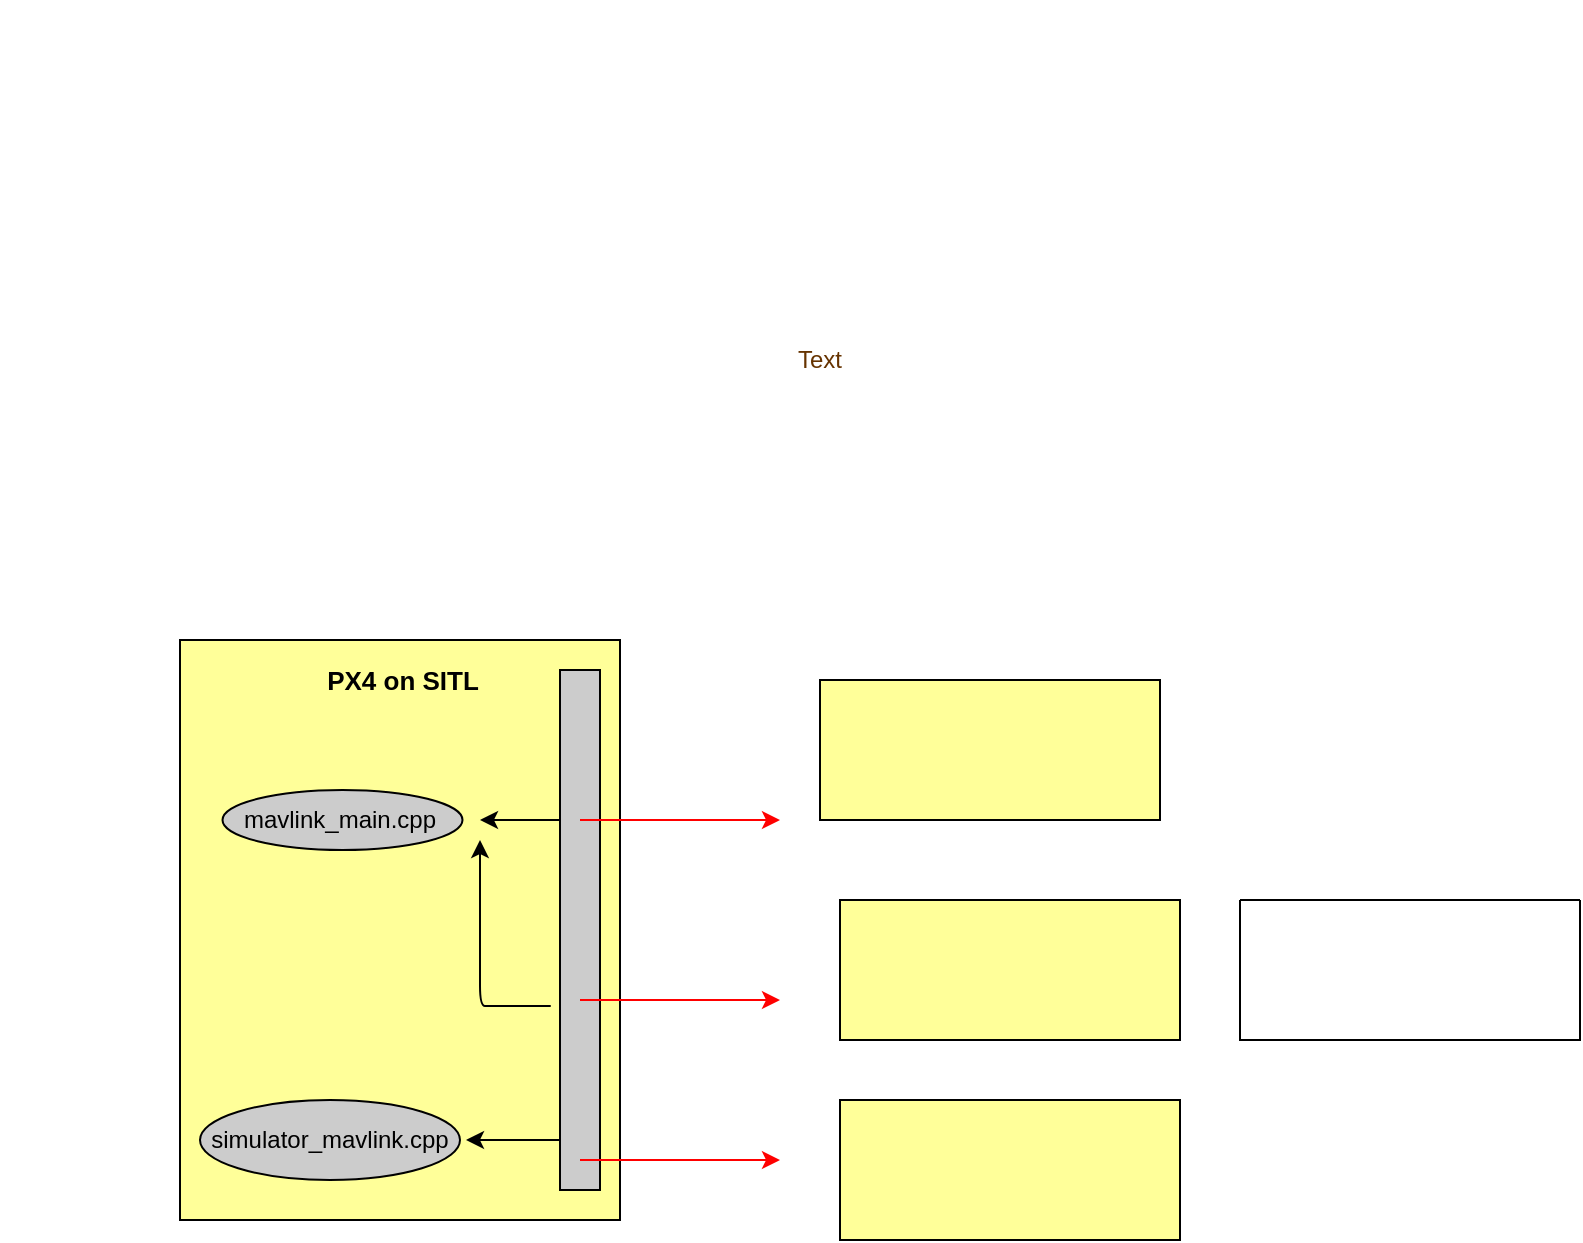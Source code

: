 <mxfile version="14.7.6" type="github">
  <diagram id="RpO5LGHMwfla2H7XVrM2" name="Page-1">
    <mxGraphModel dx="1447" dy="750" grid="1" gridSize="10" guides="0" tooltips="1" connect="0" arrows="0" fold="1" page="1" pageScale="1" pageWidth="827" pageHeight="1169" background="#ffffff" math="0" shadow="0">
      <root>
        <mxCell id="0" />
        <mxCell id="1" parent="0" />
        <mxCell id="nsEOzq8a8qYHUDQlnp_o-1" value="" style="shape=image;verticalLabelPosition=bottom;labelBackgroundColor=#ffffff;verticalAlign=top;aspect=fixed;imageAspect=0;image=https://docs.px4.io/master/assets/img/px4_sitl_overview.d5d197f2.svg;" vertex="1" parent="1">
          <mxGeometry y="40" width="483.72" height="280" as="geometry" />
        </mxCell>
        <mxCell id="nsEOzq8a8qYHUDQlnp_o-2" value="" style="swimlane;startSize=0;fillColor=#FFFF99;labelBackgroundColor=none;" vertex="1" parent="1">
          <mxGeometry x="90" y="360" width="220" height="290" as="geometry" />
        </mxCell>
        <mxCell id="nsEOzq8a8qYHUDQlnp_o-13" value="" style="rounded=0;whiteSpace=wrap;html=1;labelBackgroundColor=none;fontColor=#000000;fillColor=#FFFF99;" vertex="1" parent="nsEOzq8a8qYHUDQlnp_o-2">
          <mxGeometry width="220" height="290" as="geometry" />
        </mxCell>
        <mxCell id="nsEOzq8a8qYHUDQlnp_o-3" value="&lt;b&gt;&lt;font style=&quot;font-size: 13px&quot;&gt;PX4 on SITL&lt;/font&gt;&lt;/b&gt;" style="text;html=1;strokeColor=none;fillColor=none;align=center;verticalAlign=middle;whiteSpace=wrap;rounded=0;" vertex="1" parent="nsEOzq8a8qYHUDQlnp_o-2">
          <mxGeometry x="60" y="10" width="102.5" height="20" as="geometry" />
        </mxCell>
        <mxCell id="nsEOzq8a8qYHUDQlnp_o-4" value="" style="ellipse;whiteSpace=wrap;html=1;labelBackgroundColor=none;fontColor=#663300;fillColor=#CCCCCC;" vertex="1" parent="nsEOzq8a8qYHUDQlnp_o-2">
          <mxGeometry x="21.25" y="75" width="120" height="30" as="geometry" />
        </mxCell>
        <mxCell id="nsEOzq8a8qYHUDQlnp_o-6" value="mavlink_main.cpp" style="text;html=1;strokeColor=none;fillColor=none;align=center;verticalAlign=middle;whiteSpace=wrap;rounded=0;labelBackgroundColor=none;" vertex="1" parent="nsEOzq8a8qYHUDQlnp_o-2">
          <mxGeometry x="30" y="80" width="100" height="20" as="geometry" />
        </mxCell>
        <mxCell id="nsEOzq8a8qYHUDQlnp_o-10" value="" style="ellipse;whiteSpace=wrap;html=1;labelBackgroundColor=none;fontColor=#663300;fillColor=#CCCCCC;" vertex="1" parent="nsEOzq8a8qYHUDQlnp_o-2">
          <mxGeometry x="10" y="230" width="130" height="40" as="geometry" />
        </mxCell>
        <mxCell id="nsEOzq8a8qYHUDQlnp_o-11" value="simulator_mavlink.cpp" style="text;html=1;strokeColor=none;fillColor=none;align=center;verticalAlign=middle;whiteSpace=wrap;rounded=0;labelBackgroundColor=none;" vertex="1" parent="nsEOzq8a8qYHUDQlnp_o-2">
          <mxGeometry x="10" y="240" width="130" height="20" as="geometry" />
        </mxCell>
        <mxCell id="nsEOzq8a8qYHUDQlnp_o-15" value="" style="rounded=0;whiteSpace=wrap;html=1;labelBackgroundColor=none;fontColor=#000000;fillColor=#CCCCCC;" vertex="1" parent="nsEOzq8a8qYHUDQlnp_o-2">
          <mxGeometry x="190" y="15" width="20" height="260" as="geometry" />
        </mxCell>
        <mxCell id="nsEOzq8a8qYHUDQlnp_o-24" value="" style="endArrow=classic;html=1;fontColor=#000000;" edge="1" parent="nsEOzq8a8qYHUDQlnp_o-2">
          <mxGeometry width="50" height="50" relative="1" as="geometry">
            <mxPoint x="170" y="183" as="sourcePoint" />
            <mxPoint x="150" y="100" as="targetPoint" />
            <Array as="points">
              <mxPoint x="190" y="183" />
              <mxPoint x="160" y="183" />
              <mxPoint x="150" y="183" />
            </Array>
          </mxGeometry>
        </mxCell>
        <mxCell id="nsEOzq8a8qYHUDQlnp_o-29" value="" style="endArrow=classic;html=1;fontColor=#000000;" edge="1" parent="nsEOzq8a8qYHUDQlnp_o-2">
          <mxGeometry width="50" height="50" relative="1" as="geometry">
            <mxPoint x="190" y="250" as="sourcePoint" />
            <mxPoint x="143" y="250" as="targetPoint" />
            <Array as="points">
              <mxPoint x="170" y="250" />
            </Array>
          </mxGeometry>
        </mxCell>
        <mxCell id="nsEOzq8a8qYHUDQlnp_o-5" value="Text" style="text;html=1;strokeColor=none;fillColor=none;align=center;verticalAlign=middle;whiteSpace=wrap;rounded=0;labelBackgroundColor=none;fontColor=#663300;" vertex="1" parent="1">
          <mxGeometry x="390" y="210" width="40" height="20" as="geometry" />
        </mxCell>
        <mxCell id="nsEOzq8a8qYHUDQlnp_o-22" value="" style="endArrow=classic;html=1;fontColor=#000000;" edge="1" parent="1">
          <mxGeometry width="50" height="50" relative="1" as="geometry">
            <mxPoint x="280" y="450" as="sourcePoint" />
            <mxPoint x="240" y="450" as="targetPoint" />
            <Array as="points" />
          </mxGeometry>
        </mxCell>
        <mxCell id="nsEOzq8a8qYHUDQlnp_o-25" value="" style="endArrow=classic;html=1;fontColor=#FF0000;strokeColor=#FF0000;" edge="1" parent="1">
          <mxGeometry width="50" height="50" relative="1" as="geometry">
            <mxPoint x="290" y="450" as="sourcePoint" />
            <mxPoint x="390" y="450" as="targetPoint" />
          </mxGeometry>
        </mxCell>
        <mxCell id="nsEOzq8a8qYHUDQlnp_o-26" value="" style="endArrow=classic;html=1;fontColor=#FF0000;strokeColor=#FF0000;" edge="1" parent="1">
          <mxGeometry width="50" height="50" relative="1" as="geometry">
            <mxPoint x="290" y="540" as="sourcePoint" />
            <mxPoint x="390" y="540" as="targetPoint" />
          </mxGeometry>
        </mxCell>
        <mxCell id="nsEOzq8a8qYHUDQlnp_o-27" value="" style="endArrow=classic;html=1;fontColor=#FF0000;strokeColor=#FF0000;" edge="1" parent="1">
          <mxGeometry width="50" height="50" relative="1" as="geometry">
            <mxPoint x="290" y="620" as="sourcePoint" />
            <mxPoint x="390" y="620" as="targetPoint" />
          </mxGeometry>
        </mxCell>
        <mxCell id="nsEOzq8a8qYHUDQlnp_o-30" value="" style="swimlane;startSize=0;labelBackgroundColor=none;fontColor=#FF0000;fillColor=#CCCCCC;" vertex="1" parent="1">
          <mxGeometry x="420" y="490" width="170" height="70" as="geometry" />
        </mxCell>
        <mxCell id="nsEOzq8a8qYHUDQlnp_o-35" value="" style="rounded=0;whiteSpace=wrap;html=1;labelBackgroundColor=none;fontColor=#000000;fillColor=#FFFF99;" vertex="1" parent="nsEOzq8a8qYHUDQlnp_o-30">
          <mxGeometry width="170" height="70" as="geometry" />
        </mxCell>
        <mxCell id="nsEOzq8a8qYHUDQlnp_o-32" value="" style="swimlane;startSize=0;labelBackgroundColor=none;fontColor=#FF0000;fillColor=#CCCCCC;" vertex="1" parent="1">
          <mxGeometry x="410" y="380" width="170" height="70" as="geometry" />
        </mxCell>
        <mxCell id="nsEOzq8a8qYHUDQlnp_o-31" value="" style="rounded=0;whiteSpace=wrap;html=1;labelBackgroundColor=none;fontColor=#000000;fillColor=#FFFF99;" vertex="1" parent="nsEOzq8a8qYHUDQlnp_o-32">
          <mxGeometry width="170" height="70" as="geometry" />
        </mxCell>
        <mxCell id="nsEOzq8a8qYHUDQlnp_o-33" value="" style="swimlane;startSize=0;labelBackgroundColor=none;fontColor=#FF0000;fillColor=#CCCCCC;" vertex="1" parent="1">
          <mxGeometry x="420" y="590" width="170" height="70" as="geometry" />
        </mxCell>
        <mxCell id="nsEOzq8a8qYHUDQlnp_o-37" value="" style="rounded=0;whiteSpace=wrap;html=1;labelBackgroundColor=none;fontColor=#000000;fillColor=#FFFF99;" vertex="1" parent="nsEOzq8a8qYHUDQlnp_o-33">
          <mxGeometry width="170" height="70" as="geometry" />
        </mxCell>
        <mxCell id="nsEOzq8a8qYHUDQlnp_o-34" value="" style="swimlane;startSize=0;labelBackgroundColor=none;fontColor=#FF0000;fillColor=#CCCCCC;" vertex="1" parent="1">
          <mxGeometry x="420" y="490" width="170" height="70" as="geometry" />
        </mxCell>
        <mxCell id="nsEOzq8a8qYHUDQlnp_o-36" value="" style="swimlane;startSize=0;labelBackgroundColor=none;fontColor=#FF0000;fillColor=#CCCCCC;" vertex="1" parent="1">
          <mxGeometry x="620" y="490" width="170" height="70" as="geometry" />
        </mxCell>
      </root>
    </mxGraphModel>
  </diagram>
</mxfile>
